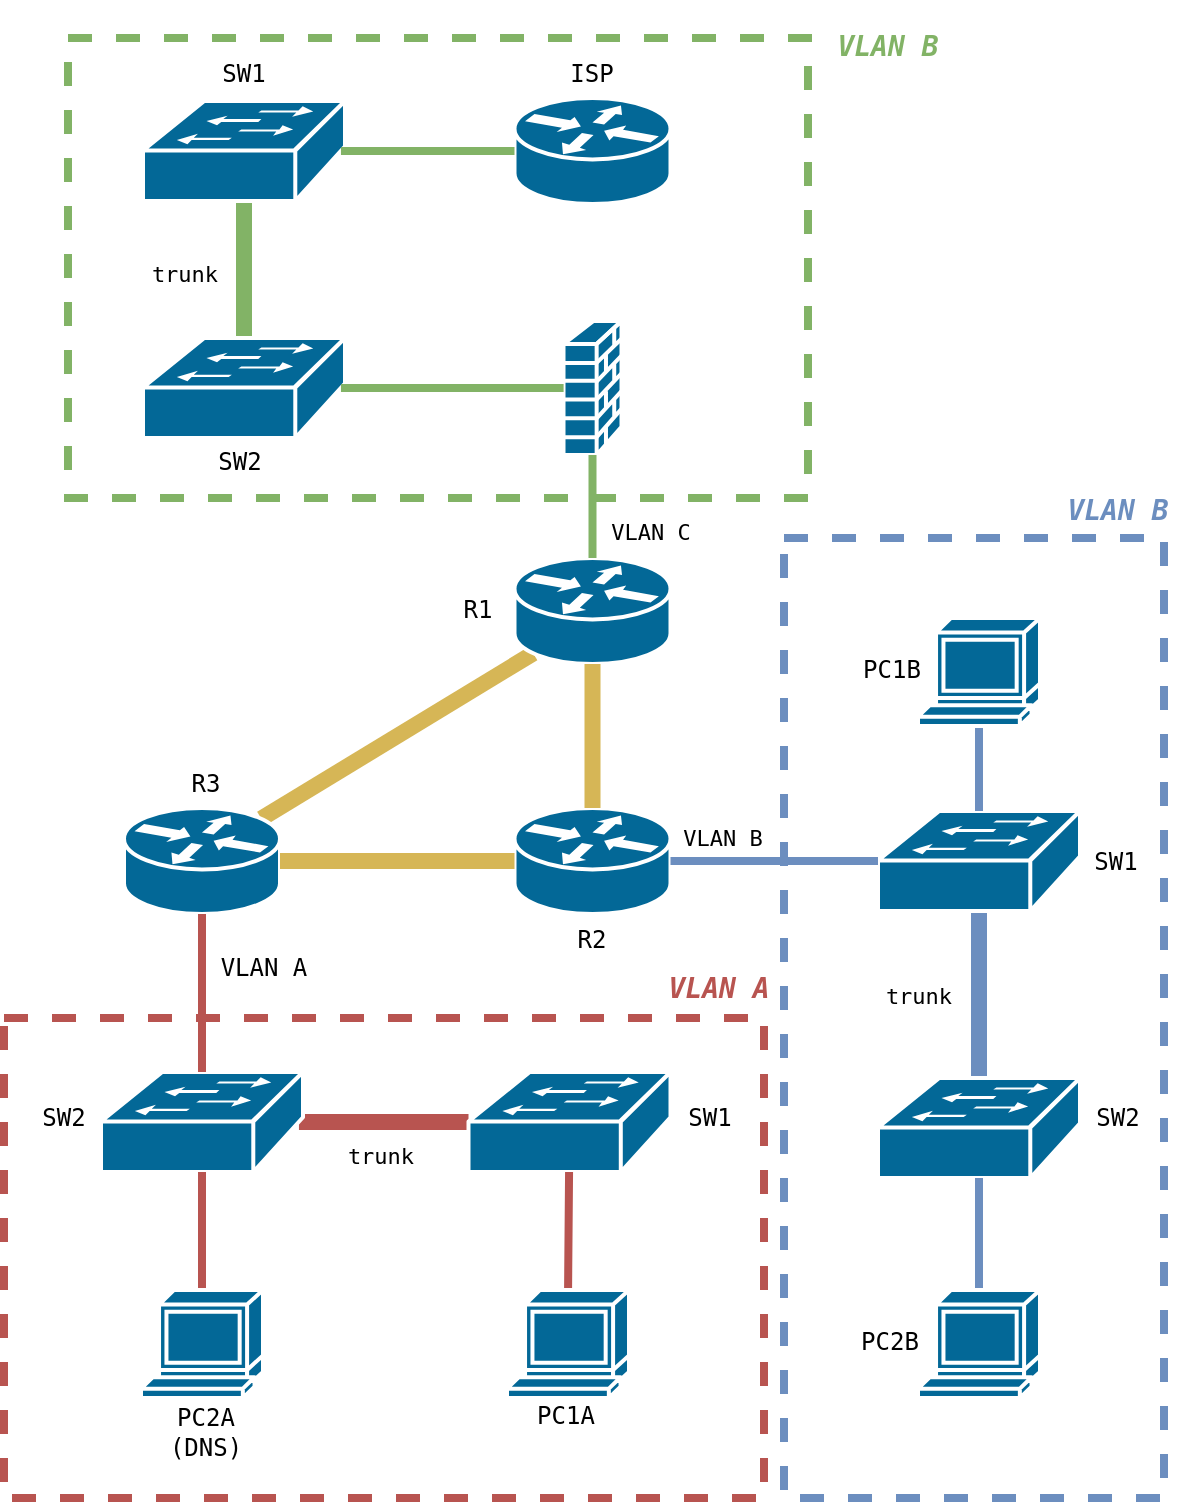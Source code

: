 <mxfile version="24.8.6">
  <diagram name="Page-1" id="h49rctNWdkYR5Oe2c-DP">
    <mxGraphModel dx="1995" dy="648" grid="1" gridSize="10" guides="1" tooltips="1" connect="1" arrows="1" fold="1" page="0" pageScale="1" pageWidth="850" pageHeight="1100" math="0" shadow="0">
      <root>
        <mxCell id="0" />
        <mxCell id="1" parent="0" />
        <mxCell id="_W9sl5yZu88mZbKisxAs-98" value="" style="rounded=0;whiteSpace=wrap;html=1;fillColor=none;strokeWidth=4;dashed=1;strokeColor=#82b366;" parent="1" vertex="1">
          <mxGeometry x="-478" y="40" width="370" height="230" as="geometry" />
        </mxCell>
        <mxCell id="_W9sl5yZu88mZbKisxAs-105" style="rounded=0;orthogonalLoop=1;jettySize=auto;html=1;fillColor=#fff2cc;strokeColor=#d6b656;strokeWidth=8;endArrow=none;endFill=0;exitX=0.12;exitY=0.9;exitDx=0;exitDy=0;exitPerimeter=0;entryX=0.88;entryY=0.1;entryDx=0;entryDy=0;entryPerimeter=0;" parent="1" source="_W9sl5yZu88mZbKisxAs-91" target="_W9sl5yZu88mZbKisxAs-93" edge="1">
          <mxGeometry relative="1" as="geometry" />
        </mxCell>
        <mxCell id="_W9sl5yZu88mZbKisxAs-91" value="" style="shape=mxgraph.cisco.routers.router;sketch=0;html=1;pointerEvents=1;dashed=0;fillColor=#036897;strokeColor=#ffffff;strokeWidth=2;verticalLabelPosition=bottom;verticalAlign=top;align=center;outlineConnect=0;" parent="1" vertex="1">
          <mxGeometry x="-254.75" y="300" width="78" height="53" as="geometry" />
        </mxCell>
        <mxCell id="_W9sl5yZu88mZbKisxAs-92" value="" style="shape=mxgraph.cisco.routers.router;sketch=0;html=1;pointerEvents=1;dashed=0;fillColor=#036897;strokeColor=#ffffff;strokeWidth=2;verticalLabelPosition=bottom;verticalAlign=top;align=center;outlineConnect=0;" parent="1" vertex="1">
          <mxGeometry x="-254.75" y="425" width="78" height="53" as="geometry" />
        </mxCell>
        <mxCell id="_W9sl5yZu88mZbKisxAs-93" value="" style="shape=mxgraph.cisco.routers.router;sketch=0;html=1;pointerEvents=1;dashed=0;fillColor=#036897;strokeColor=#ffffff;strokeWidth=2;verticalLabelPosition=bottom;verticalAlign=top;align=center;outlineConnect=0;" parent="1" vertex="1">
          <mxGeometry x="-450" y="425" width="78" height="53" as="geometry" />
        </mxCell>
        <mxCell id="_W9sl5yZu88mZbKisxAs-94" value="" style="shape=mxgraph.cisco.security.firewall;sketch=0;html=1;pointerEvents=1;dashed=0;fillColor=#036897;strokeColor=#ffffff;strokeWidth=2;verticalLabelPosition=bottom;verticalAlign=top;align=center;outlineConnect=0;" parent="1" vertex="1">
          <mxGeometry x="-230.25" y="181.5" width="29" height="67" as="geometry" />
        </mxCell>
        <mxCell id="_W9sl5yZu88mZbKisxAs-104" style="edgeStyle=orthogonalEdgeStyle;rounded=0;orthogonalLoop=1;jettySize=auto;html=1;endArrow=none;endFill=0;strokeWidth=8;fillColor=#d5e8d4;strokeColor=#82b366;exitX=0.5;exitY=0.98;exitDx=0;exitDy=0;exitPerimeter=0;entryX=0.5;entryY=0;entryDx=0;entryDy=0;entryPerimeter=0;" parent="1" source="_W9sl5yZu88mZbKisxAs-95" target="_W9sl5yZu88mZbKisxAs-96" edge="1">
          <mxGeometry relative="1" as="geometry" />
        </mxCell>
        <mxCell id="_W9sl5yZu88mZbKisxAs-95" value="" style="shape=mxgraph.cisco.switches.workgroup_switch;sketch=0;html=1;pointerEvents=1;dashed=0;fillColor=#036897;strokeColor=#ffffff;strokeWidth=2;verticalLabelPosition=bottom;verticalAlign=top;align=center;outlineConnect=0;" parent="1" vertex="1">
          <mxGeometry x="-440.5" y="71.5" width="101" height="50" as="geometry" />
        </mxCell>
        <mxCell id="_W9sl5yZu88mZbKisxAs-96" value="" style="shape=mxgraph.cisco.switches.workgroup_switch;sketch=0;html=1;pointerEvents=1;dashed=0;fillColor=#036897;strokeColor=#ffffff;strokeWidth=2;verticalLabelPosition=bottom;verticalAlign=top;align=center;outlineConnect=0;" parent="1" vertex="1">
          <mxGeometry x="-440.5" y="190" width="101" height="50" as="geometry" />
        </mxCell>
        <mxCell id="_W9sl5yZu88mZbKisxAs-97" value="" style="shape=mxgraph.cisco.routers.router;sketch=0;html=1;pointerEvents=1;dashed=0;fillColor=#036897;strokeColor=#ffffff;strokeWidth=2;verticalLabelPosition=bottom;verticalAlign=top;align=center;outlineConnect=0;" parent="1" vertex="1">
          <mxGeometry x="-254.75" y="70" width="78" height="53" as="geometry" />
        </mxCell>
        <mxCell id="_W9sl5yZu88mZbKisxAs-100" style="rounded=0;orthogonalLoop=1;jettySize=auto;html=1;entryX=0.5;entryY=0;entryDx=0;entryDy=0;entryPerimeter=0;endArrow=none;endFill=0;strokeWidth=4;fillColor=#d5e8d4;strokeColor=#82b366;" parent="1" source="_W9sl5yZu88mZbKisxAs-94" target="_W9sl5yZu88mZbKisxAs-91" edge="1">
          <mxGeometry relative="1" as="geometry" />
        </mxCell>
        <mxCell id="_W9sl5yZu88mZbKisxAs-101" style="edgeStyle=orthogonalEdgeStyle;rounded=0;orthogonalLoop=1;jettySize=auto;html=1;entryX=0;entryY=0.5;entryDx=0;entryDy=0;entryPerimeter=0;endArrow=none;endFill=0;strokeWidth=4;fillColor=#d5e8d4;strokeColor=#82b366;exitX=0.98;exitY=0.5;exitDx=0;exitDy=0;exitPerimeter=0;" parent="1" source="_W9sl5yZu88mZbKisxAs-96" target="_W9sl5yZu88mZbKisxAs-94" edge="1">
          <mxGeometry relative="1" as="geometry">
            <Array as="points">
              <mxPoint x="-230" y="215" />
            </Array>
          </mxGeometry>
        </mxCell>
        <mxCell id="_W9sl5yZu88mZbKisxAs-103" style="edgeStyle=orthogonalEdgeStyle;rounded=0;orthogonalLoop=1;jettySize=auto;html=1;endArrow=none;endFill=0;strokeWidth=4;fillColor=#d5e8d4;strokeColor=#82b366;entryX=0.98;entryY=0.5;entryDx=0;entryDy=0;entryPerimeter=0;" parent="1" source="_W9sl5yZu88mZbKisxAs-97" target="_W9sl5yZu88mZbKisxAs-95" edge="1">
          <mxGeometry relative="1" as="geometry" />
        </mxCell>
        <mxCell id="_W9sl5yZu88mZbKisxAs-106" style="rounded=0;orthogonalLoop=1;jettySize=auto;html=1;entryX=0.5;entryY=0;entryDx=0;entryDy=0;entryPerimeter=0;endArrow=none;endFill=0;fillColor=#fff2cc;strokeColor=#d6b656;strokeWidth=8;" parent="1" source="_W9sl5yZu88mZbKisxAs-91" target="_W9sl5yZu88mZbKisxAs-92" edge="1">
          <mxGeometry relative="1" as="geometry" />
        </mxCell>
        <mxCell id="_W9sl5yZu88mZbKisxAs-107" style="rounded=0;orthogonalLoop=1;jettySize=auto;html=1;entryX=0;entryY=0.5;entryDx=0;entryDy=0;entryPerimeter=0;endArrow=none;endFill=0;fillColor=#fff2cc;strokeColor=#d6b656;strokeWidth=8;" parent="1" source="_W9sl5yZu88mZbKisxAs-93" target="_W9sl5yZu88mZbKisxAs-92" edge="1">
          <mxGeometry relative="1" as="geometry" />
        </mxCell>
        <mxCell id="_W9sl5yZu88mZbKisxAs-109" value="" style="rounded=0;whiteSpace=wrap;html=1;fillColor=none;dashed=1;strokeWidth=4;strokeColor=#b85450;" parent="1" vertex="1">
          <mxGeometry x="-510" y="530" width="380" height="240" as="geometry" />
        </mxCell>
        <mxCell id="_W9sl5yZu88mZbKisxAs-111" style="edgeStyle=orthogonalEdgeStyle;rounded=0;orthogonalLoop=1;jettySize=auto;html=1;endArrow=none;endFill=0;strokeWidth=8;fillColor=#f8cecc;strokeColor=#b85450;entryX=0.98;entryY=0.5;entryDx=0;entryDy=0;entryPerimeter=0;exitX=0;exitY=0.5;exitDx=0;exitDy=0;exitPerimeter=0;" parent="1" source="_W9sl5yZu88mZbKisxAs-112" target="_W9sl5yZu88mZbKisxAs-113" edge="1">
          <mxGeometry relative="1" as="geometry" />
        </mxCell>
        <mxCell id="_W9sl5yZu88mZbKisxAs-112" value="" style="shape=mxgraph.cisco.switches.workgroup_switch;sketch=0;html=1;pointerEvents=1;dashed=0;fillColor=#036897;strokeColor=#ffffff;strokeWidth=2;verticalLabelPosition=bottom;verticalAlign=top;align=center;outlineConnect=0;" parent="1" vertex="1">
          <mxGeometry x="-277.75" y="557" width="101" height="50" as="geometry" />
        </mxCell>
        <mxCell id="_W9sl5yZu88mZbKisxAs-113" value="" style="shape=mxgraph.cisco.switches.workgroup_switch;sketch=0;html=1;pointerEvents=1;dashed=0;fillColor=#036897;strokeColor=#ffffff;strokeWidth=2;verticalLabelPosition=bottom;verticalAlign=top;align=center;outlineConnect=0;" parent="1" vertex="1">
          <mxGeometry x="-461.5" y="557" width="101" height="50" as="geometry" />
        </mxCell>
        <mxCell id="_W9sl5yZu88mZbKisxAs-115" style="edgeStyle=orthogonalEdgeStyle;rounded=0;orthogonalLoop=1;jettySize=auto;html=1;fillColor=#f8cecc;strokeColor=#b85450;strokeWidth=4;endArrow=none;endFill=0;" parent="1" source="_W9sl5yZu88mZbKisxAs-113" target="_W9sl5yZu88mZbKisxAs-119" edge="1">
          <mxGeometry relative="1" as="geometry">
            <mxPoint x="-587.5" y="577" as="targetPoint" />
          </mxGeometry>
        </mxCell>
        <mxCell id="_W9sl5yZu88mZbKisxAs-116" value="&lt;pre&gt;VLAN A&lt;/pre&gt;" style="text;html=1;align=center;verticalAlign=middle;whiteSpace=wrap;rounded=0;" parent="1" vertex="1">
          <mxGeometry x="-410" y="490" width="60" height="30" as="geometry" />
        </mxCell>
        <mxCell id="_W9sl5yZu88mZbKisxAs-117" style="rounded=0;orthogonalLoop=1;jettySize=auto;html=1;exitX=0.5;exitY=1;exitDx=0;exitDy=0;exitPerimeter=0;fillColor=#f8cecc;strokeColor=#b85450;strokeWidth=4;endArrow=none;endFill=0;" parent="1" source="_W9sl5yZu88mZbKisxAs-120" target="_W9sl5yZu88mZbKisxAs-112" edge="1">
          <mxGeometry relative="1" as="geometry">
            <mxPoint x="-587.5" y="330" as="sourcePoint" />
            <mxPoint x="-230" y="650" as="targetPoint" />
            <Array as="points">
              <mxPoint x="-228" y="670" />
            </Array>
          </mxGeometry>
        </mxCell>
        <mxCell id="_W9sl5yZu88mZbKisxAs-118" style="edgeStyle=orthogonalEdgeStyle;rounded=0;orthogonalLoop=1;jettySize=auto;html=1;entryX=0.5;entryY=0;entryDx=0;entryDy=0;entryPerimeter=0;endArrow=none;endFill=0;fillColor=#f8cecc;strokeColor=#b85450;strokeWidth=4;" parent="1" source="_W9sl5yZu88mZbKisxAs-93" target="_W9sl5yZu88mZbKisxAs-113" edge="1">
          <mxGeometry relative="1" as="geometry" />
        </mxCell>
        <mxCell id="_W9sl5yZu88mZbKisxAs-119" value="" style="shape=mxgraph.cisco.computers_and_peripherals.terminal;sketch=0;html=1;pointerEvents=1;dashed=0;fillColor=#036897;strokeColor=#ffffff;strokeWidth=2;verticalLabelPosition=bottom;verticalAlign=top;align=center;outlineConnect=0;" parent="1" vertex="1">
          <mxGeometry x="-441.5" y="666" width="61" height="54" as="geometry" />
        </mxCell>
        <mxCell id="_W9sl5yZu88mZbKisxAs-120" value="" style="shape=mxgraph.cisco.computers_and_peripherals.terminal;sketch=0;html=1;pointerEvents=1;dashed=0;fillColor=#036897;strokeColor=#ffffff;strokeWidth=2;verticalLabelPosition=bottom;verticalAlign=top;align=center;outlineConnect=0;" parent="1" vertex="1">
          <mxGeometry x="-258.5" y="666" width="61" height="54" as="geometry" />
        </mxCell>
        <mxCell id="_W9sl5yZu88mZbKisxAs-121" value="&lt;pre&gt;PC1A&lt;/pre&gt;" style="text;html=1;align=center;verticalAlign=middle;whiteSpace=wrap;rounded=0;" parent="1" vertex="1">
          <mxGeometry x="-259" y="714" width="60" height="30" as="geometry" />
        </mxCell>
        <mxCell id="_W9sl5yZu88mZbKisxAs-122" value="&lt;div align=&quot;center&quot;&gt;&lt;pre&gt;PC2A&lt;br&gt;(DNS)&lt;/pre&gt;&lt;/div&gt;" style="text;html=1;align=center;verticalAlign=middle;whiteSpace=wrap;rounded=0;" parent="1" vertex="1">
          <mxGeometry x="-439" y="722" width="60" height="30" as="geometry" />
        </mxCell>
        <mxCell id="_W9sl5yZu88mZbKisxAs-134" value="" style="rounded=0;whiteSpace=wrap;html=1;fillColor=none;dashed=1;strokeWidth=4;strokeColor=#6c8ebf;" parent="1" vertex="1">
          <mxGeometry x="-120" y="290" width="190" height="480" as="geometry" />
        </mxCell>
        <mxCell id="_W9sl5yZu88mZbKisxAs-135" style="edgeStyle=orthogonalEdgeStyle;rounded=0;orthogonalLoop=1;jettySize=auto;html=1;fillColor=#dae8fc;strokeColor=#6c8ebf;strokeWidth=8;endArrow=none;endFill=0;" parent="1" source="_W9sl5yZu88mZbKisxAs-136" target="_W9sl5yZu88mZbKisxAs-137" edge="1">
          <mxGeometry relative="1" as="geometry" />
        </mxCell>
        <mxCell id="_W9sl5yZu88mZbKisxAs-136" value="" style="shape=mxgraph.cisco.switches.workgroup_switch;sketch=0;html=1;pointerEvents=1;dashed=0;fillColor=#036897;strokeColor=#ffffff;strokeWidth=2;verticalLabelPosition=bottom;verticalAlign=top;align=center;outlineConnect=0;" parent="1" vertex="1">
          <mxGeometry x="-73" y="426.5" width="101" height="50" as="geometry" />
        </mxCell>
        <mxCell id="_W9sl5yZu88mZbKisxAs-137" value="" style="shape=mxgraph.cisco.switches.workgroup_switch;sketch=0;html=1;pointerEvents=1;dashed=0;fillColor=#036897;strokeColor=#ffffff;strokeWidth=2;verticalLabelPosition=bottom;verticalAlign=top;align=center;outlineConnect=0;" parent="1" vertex="1">
          <mxGeometry x="-73" y="560" width="101" height="50" as="geometry" />
        </mxCell>
        <mxCell id="_W9sl5yZu88mZbKisxAs-138" style="edgeStyle=orthogonalEdgeStyle;rounded=0;orthogonalLoop=1;jettySize=auto;html=1;endArrow=none;endFill=0;strokeWidth=4;fillColor=#dae8fc;strokeColor=#6c8ebf;" parent="1" source="_W9sl5yZu88mZbKisxAs-137" target="_W9sl5yZu88mZbKisxAs-141" edge="1">
          <mxGeometry relative="1" as="geometry">
            <mxPoint x="-25" y="674" as="targetPoint" />
          </mxGeometry>
        </mxCell>
        <mxCell id="_W9sl5yZu88mZbKisxAs-139" value="&lt;pre style=&quot;font-size: 14px;&quot;&gt;&lt;font color=&quot;#6c8ebf&quot;&gt;&lt;b&gt;&lt;i&gt;VLAN B&lt;br&gt;&lt;/i&gt;&lt;/b&gt;&lt;/font&gt;&lt;/pre&gt;" style="text;html=1;align=center;verticalAlign=middle;whiteSpace=wrap;rounded=0;strokeWidth=1;" parent="1" vertex="1">
          <mxGeometry x="16" y="261" width="62" height="29" as="geometry" />
        </mxCell>
        <mxCell id="_W9sl5yZu88mZbKisxAs-140" style="edgeStyle=orthogonalEdgeStyle;rounded=0;orthogonalLoop=1;jettySize=auto;html=1;entryX=0.5;entryY=0;entryDx=0;entryDy=0;entryPerimeter=0;exitX=0.5;exitY=1;exitDx=0;exitDy=0;exitPerimeter=0;endArrow=none;endFill=0;strokeWidth=4;fillColor=#dae8fc;strokeColor=#6c8ebf;" parent="1" source="_W9sl5yZu88mZbKisxAs-142" target="_W9sl5yZu88mZbKisxAs-136" edge="1">
          <mxGeometry relative="1" as="geometry">
            <mxPoint x="-25" y="427" as="sourcePoint" />
          </mxGeometry>
        </mxCell>
        <mxCell id="_W9sl5yZu88mZbKisxAs-141" value="" style="shape=mxgraph.cisco.computers_and_peripherals.terminal;sketch=0;html=1;pointerEvents=1;dashed=0;fillColor=#036897;strokeColor=#ffffff;strokeWidth=2;verticalLabelPosition=bottom;verticalAlign=top;align=center;outlineConnect=0;" parent="1" vertex="1">
          <mxGeometry x="-53" y="666" width="61" height="54" as="geometry" />
        </mxCell>
        <mxCell id="_W9sl5yZu88mZbKisxAs-142" value="" style="shape=mxgraph.cisco.computers_and_peripherals.terminal;sketch=0;html=1;pointerEvents=1;dashed=0;fillColor=#036897;strokeColor=#ffffff;strokeWidth=2;verticalLabelPosition=bottom;verticalAlign=top;align=center;outlineConnect=0;" parent="1" vertex="1">
          <mxGeometry x="-53" y="330" width="61" height="54" as="geometry" />
        </mxCell>
        <mxCell id="_W9sl5yZu88mZbKisxAs-143" value="&lt;pre&gt;PC1B&lt;/pre&gt;" style="text;html=1;align=center;verticalAlign=middle;whiteSpace=wrap;rounded=0;" parent="1" vertex="1">
          <mxGeometry x="-96" y="341" width="60" height="30" as="geometry" />
        </mxCell>
        <mxCell id="_W9sl5yZu88mZbKisxAs-144" value="&lt;pre&gt;PC2B&lt;/pre&gt;" style="text;html=1;align=center;verticalAlign=middle;whiteSpace=wrap;rounded=0;" parent="1" vertex="1">
          <mxGeometry x="-97" y="677" width="60" height="30" as="geometry" />
        </mxCell>
        <mxCell id="_W9sl5yZu88mZbKisxAs-145" style="rounded=0;orthogonalLoop=1;jettySize=auto;html=1;entryX=0;entryY=0.5;entryDx=0;entryDy=0;entryPerimeter=0;endArrow=none;endFill=0;strokeWidth=4;fillColor=#dae8fc;strokeColor=#6c8ebf;" parent="1" source="_W9sl5yZu88mZbKisxAs-92" target="_W9sl5yZu88mZbKisxAs-136" edge="1">
          <mxGeometry relative="1" as="geometry" />
        </mxCell>
        <mxCell id="_W9sl5yZu88mZbKisxAs-153" value="&lt;pre style=&quot;font-size: 14px;&quot;&gt;&lt;font style=&quot;font-size: 14px;&quot; color=&quot;#b85450&quot;&gt;VLAN A&lt;/font&gt;&lt;/pre&gt;" style="edgeLabel;html=1;align=center;verticalAlign=middle;resizable=0;points=[];labelBackgroundColor=none;labelBorderColor=none;textShadow=0;fontStyle=3;fontSize=14;" parent="1" vertex="1" connectable="0">
          <mxGeometry x="-153.0" y="515.001" as="geometry" />
        </mxCell>
        <mxCell id="_W9sl5yZu88mZbKisxAs-154" value="&lt;pre style=&quot;font-size: 14px;&quot;&gt;&lt;font color=&quot;#82b366&quot;&gt;&lt;b&gt;&lt;i&gt;VLAN B&lt;br&gt;&lt;/i&gt;&lt;/b&gt;&lt;/font&gt;&lt;/pre&gt;" style="text;html=1;align=center;verticalAlign=middle;whiteSpace=wrap;rounded=0;strokeWidth=1;" parent="1" vertex="1">
          <mxGeometry x="-99" y="29" width="62" height="29" as="geometry" />
        </mxCell>
        <mxCell id="_W9sl5yZu88mZbKisxAs-155" value="&lt;pre&gt;R1&lt;/pre&gt;" style="text;html=1;align=center;verticalAlign=middle;whiteSpace=wrap;rounded=0;" parent="1" vertex="1">
          <mxGeometry x="-303" y="311" width="60" height="30" as="geometry" />
        </mxCell>
        <mxCell id="_W9sl5yZu88mZbKisxAs-156" value="&lt;pre&gt;R3&lt;br&gt;&lt;/pre&gt;" style="text;html=1;align=center;verticalAlign=middle;whiteSpace=wrap;rounded=0;" parent="1" vertex="1">
          <mxGeometry x="-439" y="398" width="60" height="30" as="geometry" />
        </mxCell>
        <mxCell id="_W9sl5yZu88mZbKisxAs-157" value="&lt;pre&gt;R2&lt;br&gt;&lt;/pre&gt;" style="text;html=1;align=center;verticalAlign=middle;whiteSpace=wrap;rounded=0;" parent="1" vertex="1">
          <mxGeometry x="-245.75" y="476" width="60" height="30" as="geometry" />
        </mxCell>
        <mxCell id="_W9sl5yZu88mZbKisxAs-158" value="&lt;pre&gt;VLAN C&lt;/pre&gt;" style="edgeLabel;html=1;align=center;verticalAlign=middle;resizable=0;points=[];labelBackgroundColor=none;" parent="1" vertex="1" connectable="0">
          <mxGeometry x="-187" y="286.996" as="geometry" />
        </mxCell>
        <mxCell id="_W9sl5yZu88mZbKisxAs-159" value="&lt;pre&gt;VLAN B&lt;/pre&gt;" style="edgeLabel;html=1;align=center;verticalAlign=middle;resizable=0;points=[];labelBackgroundColor=none;" parent="1" vertex="1" connectable="0">
          <mxGeometry x="-151.618" y="439.997" as="geometry" />
        </mxCell>
        <mxCell id="_W9sl5yZu88mZbKisxAs-162" value="&lt;pre&gt;trunk&lt;/pre&gt;" style="edgeLabel;html=1;align=center;verticalAlign=middle;resizable=0;points=[];labelBackgroundColor=none;" parent="1" vertex="1" connectable="0">
          <mxGeometry x="-46" y="523.497" as="geometry">
            <mxPoint x="-7" y="-5" as="offset" />
          </mxGeometry>
        </mxCell>
        <mxCell id="_W9sl5yZu88mZbKisxAs-163" value="&lt;pre&gt;trunk&lt;/pre&gt;" style="edgeLabel;html=1;align=center;verticalAlign=middle;resizable=0;points=[];labelBackgroundColor=none;" parent="1" vertex="1" connectable="0">
          <mxGeometry x="-315" y="603.997" as="geometry">
            <mxPoint x="-7" y="-5" as="offset" />
          </mxGeometry>
        </mxCell>
        <mxCell id="_W9sl5yZu88mZbKisxAs-164" value="&lt;pre&gt;trunk&lt;/pre&gt;" style="edgeLabel;html=1;align=center;verticalAlign=middle;resizable=0;points=[];labelBackgroundColor=none;" parent="1" vertex="1" connectable="0">
          <mxGeometry x="-413" y="162.997" as="geometry">
            <mxPoint x="-7" y="-5" as="offset" />
          </mxGeometry>
        </mxCell>
        <mxCell id="_W9sl5yZu88mZbKisxAs-165" value="&lt;pre&gt;SW2&lt;/pre&gt;" style="text;html=1;align=center;verticalAlign=middle;whiteSpace=wrap;rounded=0;" parent="1" vertex="1">
          <mxGeometry x="-422" y="237" width="60" height="30" as="geometry" />
        </mxCell>
        <mxCell id="_W9sl5yZu88mZbKisxAs-166" value="&lt;pre&gt;SW1&lt;br&gt;&lt;/pre&gt;" style="text;html=1;align=center;verticalAlign=middle;whiteSpace=wrap;rounded=0;" parent="1" vertex="1">
          <mxGeometry x="-420" y="43" width="60" height="30" as="geometry" />
        </mxCell>
        <mxCell id="_W9sl5yZu88mZbKisxAs-167" value="&lt;pre&gt;SW1&lt;br&gt;&lt;/pre&gt;" style="text;html=1;align=center;verticalAlign=middle;whiteSpace=wrap;rounded=0;" parent="1" vertex="1">
          <mxGeometry x="-187" y="565" width="60" height="30" as="geometry" />
        </mxCell>
        <mxCell id="_W9sl5yZu88mZbKisxAs-168" value="&lt;pre&gt;SW2&lt;br&gt;&lt;/pre&gt;" style="text;html=1;align=center;verticalAlign=middle;whiteSpace=wrap;rounded=0;" parent="1" vertex="1">
          <mxGeometry x="-510" y="565" width="60" height="30" as="geometry" />
        </mxCell>
        <mxCell id="_W9sl5yZu88mZbKisxAs-169" value="&lt;pre&gt;SW1&lt;br&gt;&lt;/pre&gt;" style="text;html=1;align=center;verticalAlign=middle;whiteSpace=wrap;rounded=0;" parent="1" vertex="1">
          <mxGeometry x="16" y="436.5" width="60" height="30" as="geometry" />
        </mxCell>
        <mxCell id="_W9sl5yZu88mZbKisxAs-170" value="&lt;pre&gt;SW2&lt;br&gt;&lt;/pre&gt;" style="text;html=1;align=center;verticalAlign=middle;whiteSpace=wrap;rounded=0;" parent="1" vertex="1">
          <mxGeometry x="17" y="565" width="60" height="30" as="geometry" />
        </mxCell>
        <mxCell id="_W9sl5yZu88mZbKisxAs-172" value="&lt;p style=&quot;line-height: 120%;&quot;&gt;&lt;/p&gt;&lt;pre&gt;ISP&lt;/pre&gt;" style="text;html=1;align=center;verticalAlign=middle;whiteSpace=wrap;rounded=0;" parent="1" vertex="1">
          <mxGeometry x="-245.75" y="43" width="60" height="30" as="geometry" />
        </mxCell>
      </root>
    </mxGraphModel>
  </diagram>
</mxfile>
